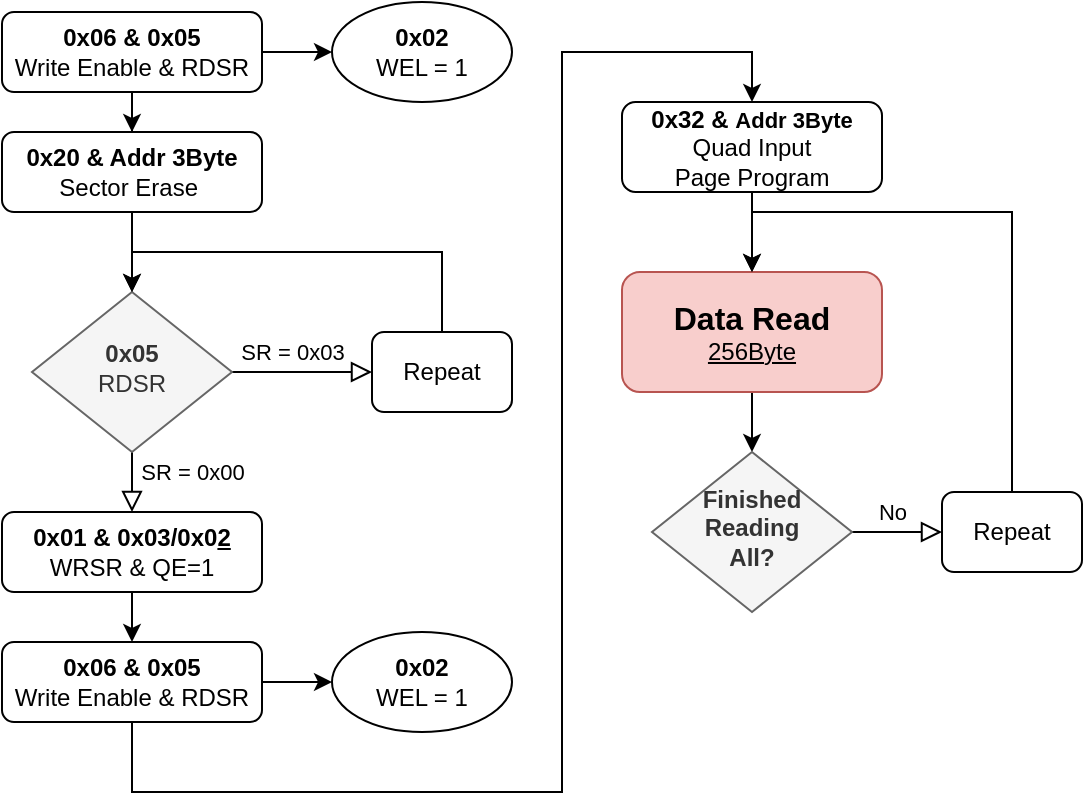 <mxfile version="15.7.4" type="github"><diagram id="C5RBs43oDa-KdzZeNtuy" name="Page-1"><mxGraphModel dx="1038" dy="588" grid="1" gridSize="10" guides="1" tooltips="1" connect="1" arrows="1" fold="1" page="1" pageScale="1" pageWidth="827" pageHeight="1169" math="0" shadow="0"><root><mxCell id="WIyWlLk6GJQsqaUBKTNV-0"/><mxCell id="WIyWlLk6GJQsqaUBKTNV-1" parent="WIyWlLk6GJQsqaUBKTNV-0"/><mxCell id="R-zWGBTZfVwNPA_6gyD4-6" value="" style="edgeStyle=orthogonalEdgeStyle;rounded=0;orthogonalLoop=1;jettySize=auto;html=1;fontSize=12;" parent="WIyWlLk6GJQsqaUBKTNV-1" source="R-zWGBTZfVwNPA_6gyD4-1" target="R-zWGBTZfVwNPA_6gyD4-5" edge="1"><mxGeometry relative="1" as="geometry"/></mxCell><mxCell id="R-zWGBTZfVwNPA_6gyD4-14" value="" style="edgeStyle=orthogonalEdgeStyle;rounded=0;orthogonalLoop=1;jettySize=auto;html=1;fontSize=12;" parent="WIyWlLk6GJQsqaUBKTNV-1" source="R-zWGBTZfVwNPA_6gyD4-1" target="R-zWGBTZfVwNPA_6gyD4-13" edge="1"><mxGeometry relative="1" as="geometry"/></mxCell><mxCell id="R-zWGBTZfVwNPA_6gyD4-1" value="&lt;b&gt;0x06 &amp;amp; 0x05&lt;br&gt;&lt;/b&gt;Write Enable &amp;amp; RDSR" style="rounded=1;whiteSpace=wrap;html=1;fontSize=12;glass=0;strokeWidth=1;shadow=0;" parent="WIyWlLk6GJQsqaUBKTNV-1" vertex="1"><mxGeometry x="190" y="90" width="130" height="40" as="geometry"/></mxCell><mxCell id="R-zWGBTZfVwNPA_6gyD4-5" value="&lt;b&gt;0x02&lt;/b&gt;&lt;br&gt;WEL = 1" style="ellipse;whiteSpace=wrap;html=1;rounded=1;shadow=0;strokeWidth=1;glass=0;" parent="WIyWlLk6GJQsqaUBKTNV-1" vertex="1"><mxGeometry x="355" y="85" width="90" height="50" as="geometry"/></mxCell><mxCell id="R-zWGBTZfVwNPA_6gyD4-13" value="&lt;b&gt;0x20&amp;nbsp;&lt;/b&gt;&lt;b&gt;&amp;amp; Addr 3Byte&lt;/b&gt;&lt;br&gt;Sector Erase&amp;nbsp;" style="whiteSpace=wrap;html=1;rounded=1;shadow=0;strokeWidth=1;glass=0;" parent="WIyWlLk6GJQsqaUBKTNV-1" vertex="1"><mxGeometry x="190" y="150" width="130" height="40" as="geometry"/></mxCell><mxCell id="t_iCc2SrbTNAFNuz0VWI-24" style="edgeStyle=orthogonalEdgeStyle;rounded=0;orthogonalLoop=1;jettySize=auto;html=1;fontSize=11;" edge="1" parent="WIyWlLk6GJQsqaUBKTNV-1" source="R-zWGBTZfVwNPA_6gyD4-32"><mxGeometry relative="1" as="geometry"><mxPoint x="565" y="310" as="targetPoint"/></mxGeometry></mxCell><mxCell id="R-zWGBTZfVwNPA_6gyD4-32" value="&lt;b style=&quot;font-size: 16px&quot;&gt;Data Read&lt;br&gt;&lt;/b&gt;&lt;u&gt;256Byte&lt;/u&gt;" style="whiteSpace=wrap;html=1;rounded=1;shadow=0;strokeWidth=1;glass=0;fillColor=#f8cecc;strokeColor=#b85450;" parent="WIyWlLk6GJQsqaUBKTNV-1" vertex="1"><mxGeometry x="500" y="220" width="130" height="60" as="geometry"/></mxCell><mxCell id="t_iCc2SrbTNAFNuz0VWI-2" value="SR = 0x00" style="rounded=0;html=1;jettySize=auto;orthogonalLoop=1;fontSize=11;endArrow=block;endFill=0;endSize=8;strokeWidth=1;shadow=0;labelBackgroundColor=none;edgeStyle=orthogonalEdgeStyle;entryX=0.5;entryY=0;entryDx=0;entryDy=0;" edge="1" parent="WIyWlLk6GJQsqaUBKTNV-1" source="t_iCc2SrbTNAFNuz0VWI-4" target="t_iCc2SrbTNAFNuz0VWI-13"><mxGeometry x="0.2" y="30" relative="1" as="geometry"><mxPoint as="offset"/><mxPoint x="255" y="340" as="targetPoint"/></mxGeometry></mxCell><mxCell id="t_iCc2SrbTNAFNuz0VWI-3" value="SR = 0x03" style="edgeStyle=orthogonalEdgeStyle;rounded=0;html=1;jettySize=auto;orthogonalLoop=1;fontSize=11;endArrow=block;endFill=0;endSize=8;strokeWidth=1;shadow=0;labelBackgroundColor=none;" edge="1" parent="WIyWlLk6GJQsqaUBKTNV-1" source="t_iCc2SrbTNAFNuz0VWI-4" target="t_iCc2SrbTNAFNuz0VWI-6"><mxGeometry x="-0.143" y="10" relative="1" as="geometry"><mxPoint as="offset"/></mxGeometry></mxCell><mxCell id="t_iCc2SrbTNAFNuz0VWI-4" value="&lt;b&gt;0x05&lt;/b&gt;&lt;br&gt;RDSR" style="rhombus;whiteSpace=wrap;html=1;shadow=0;fontFamily=Helvetica;fontSize=12;align=center;strokeWidth=1;spacing=6;spacingTop=-4;fillColor=#f5f5f5;fontColor=#333333;strokeColor=#666666;" vertex="1" parent="WIyWlLk6GJQsqaUBKTNV-1"><mxGeometry x="205" y="230" width="100" height="80" as="geometry"/></mxCell><mxCell id="t_iCc2SrbTNAFNuz0VWI-5" style="edgeStyle=orthogonalEdgeStyle;rounded=0;orthogonalLoop=1;jettySize=auto;html=1;entryX=0.5;entryY=0;entryDx=0;entryDy=0;fontSize=12;exitX=0.5;exitY=0;exitDx=0;exitDy=0;" edge="1" parent="WIyWlLk6GJQsqaUBKTNV-1" source="t_iCc2SrbTNAFNuz0VWI-6" target="t_iCc2SrbTNAFNuz0VWI-4"><mxGeometry relative="1" as="geometry"><Array as="points"><mxPoint x="410" y="210"/><mxPoint x="255" y="210"/></Array></mxGeometry></mxCell><mxCell id="t_iCc2SrbTNAFNuz0VWI-6" value="Repeat" style="rounded=1;whiteSpace=wrap;html=1;fontSize=12;glass=0;strokeWidth=1;shadow=0;" vertex="1" parent="WIyWlLk6GJQsqaUBKTNV-1"><mxGeometry x="375" y="250" width="70" height="40" as="geometry"/></mxCell><mxCell id="t_iCc2SrbTNAFNuz0VWI-7" value="" style="edgeStyle=orthogonalEdgeStyle;rounded=0;orthogonalLoop=1;jettySize=auto;html=1;fontSize=12;exitX=0.5;exitY=1;exitDx=0;exitDy=0;" edge="1" parent="WIyWlLk6GJQsqaUBKTNV-1" target="t_iCc2SrbTNAFNuz0VWI-4" source="R-zWGBTZfVwNPA_6gyD4-13"><mxGeometry relative="1" as="geometry"><mxPoint x="255" y="210" as="sourcePoint"/></mxGeometry></mxCell><mxCell id="t_iCc2SrbTNAFNuz0VWI-12" value="" style="edgeStyle=orthogonalEdgeStyle;rounded=0;orthogonalLoop=1;jettySize=auto;html=1;fontSize=12;entryX=0.5;entryY=0;entryDx=0;entryDy=0;" edge="1" parent="WIyWlLk6GJQsqaUBKTNV-1" source="t_iCc2SrbTNAFNuz0VWI-13" target="t_iCc2SrbTNAFNuz0VWI-15"><mxGeometry relative="1" as="geometry"><mxPoint x="255" y="420" as="targetPoint"/></mxGeometry></mxCell><mxCell id="t_iCc2SrbTNAFNuz0VWI-13" value="&lt;b&gt;0x01 &amp;amp; 0x03/0x0&lt;u&gt;2&lt;/u&gt;&lt;br&gt;&lt;/b&gt;WRSR &amp;amp; QE=1" style="whiteSpace=wrap;html=1;rounded=1;shadow=0;strokeWidth=1;glass=0;" vertex="1" parent="WIyWlLk6GJQsqaUBKTNV-1"><mxGeometry x="190" y="340" width="130" height="40" as="geometry"/></mxCell><mxCell id="t_iCc2SrbTNAFNuz0VWI-14" value="" style="edgeStyle=orthogonalEdgeStyle;rounded=0;orthogonalLoop=1;jettySize=auto;html=1;fontSize=12;" edge="1" source="t_iCc2SrbTNAFNuz0VWI-15" target="t_iCc2SrbTNAFNuz0VWI-16" parent="WIyWlLk6GJQsqaUBKTNV-1"><mxGeometry relative="1" as="geometry"/></mxCell><mxCell id="t_iCc2SrbTNAFNuz0VWI-19" value="" style="edgeStyle=orthogonalEdgeStyle;rounded=0;orthogonalLoop=1;jettySize=auto;html=1;entryX=0.5;entryY=0;entryDx=0;entryDy=0;exitX=0.5;exitY=1;exitDx=0;exitDy=0;" edge="1" parent="WIyWlLk6GJQsqaUBKTNV-1" source="t_iCc2SrbTNAFNuz0VWI-15" target="t_iCc2SrbTNAFNuz0VWI-18"><mxGeometry relative="1" as="geometry"><Array as="points"><mxPoint x="255" y="480"/><mxPoint x="470" y="480"/><mxPoint x="470" y="110"/><mxPoint x="565" y="110"/></Array></mxGeometry></mxCell><mxCell id="t_iCc2SrbTNAFNuz0VWI-15" value="&lt;b&gt;0x06 &amp;amp; 0x05&lt;br&gt;&lt;/b&gt;Write Enable &amp;amp; RDSR" style="rounded=1;whiteSpace=wrap;html=1;fontSize=12;glass=0;strokeWidth=1;shadow=0;" vertex="1" parent="WIyWlLk6GJQsqaUBKTNV-1"><mxGeometry x="190" y="405" width="130" height="40" as="geometry"/></mxCell><mxCell id="t_iCc2SrbTNAFNuz0VWI-16" value="&lt;b&gt;0x02&lt;/b&gt;&lt;br&gt;WEL = 1" style="ellipse;whiteSpace=wrap;html=1;rounded=1;shadow=0;strokeWidth=1;glass=0;" vertex="1" parent="WIyWlLk6GJQsqaUBKTNV-1"><mxGeometry x="355" y="400" width="90" height="50" as="geometry"/></mxCell><mxCell id="t_iCc2SrbTNAFNuz0VWI-23" value="" style="edgeStyle=orthogonalEdgeStyle;rounded=0;orthogonalLoop=1;jettySize=auto;html=1;fontSize=11;" edge="1" parent="WIyWlLk6GJQsqaUBKTNV-1" source="t_iCc2SrbTNAFNuz0VWI-18" target="R-zWGBTZfVwNPA_6gyD4-32"><mxGeometry relative="1" as="geometry"/></mxCell><mxCell id="t_iCc2SrbTNAFNuz0VWI-18" value="&lt;b&gt;0x32 &amp;amp; &lt;font style=&quot;font-size: 11px&quot;&gt;Addr 3Byte&lt;/font&gt;&lt;/b&gt;&lt;br&gt;Quad Input&lt;br&gt;Page Program" style="rounded=1;whiteSpace=wrap;html=1;fontSize=12;glass=0;strokeWidth=1;shadow=0;" vertex="1" parent="WIyWlLk6GJQsqaUBKTNV-1"><mxGeometry x="500" y="135" width="130" height="45" as="geometry"/></mxCell><mxCell id="t_iCc2SrbTNAFNuz0VWI-27" value="No" style="edgeStyle=orthogonalEdgeStyle;rounded=0;html=1;jettySize=auto;orthogonalLoop=1;fontSize=11;endArrow=block;endFill=0;endSize=8;strokeWidth=1;shadow=0;labelBackgroundColor=none;" edge="1" source="t_iCc2SrbTNAFNuz0VWI-28" target="t_iCc2SrbTNAFNuz0VWI-30" parent="WIyWlLk6GJQsqaUBKTNV-1"><mxGeometry x="-0.143" y="10" relative="1" as="geometry"><mxPoint as="offset"/></mxGeometry></mxCell><mxCell id="t_iCc2SrbTNAFNuz0VWI-28" value="&lt;b&gt;Finished Reading&lt;br&gt;All?&lt;br&gt;&lt;/b&gt;" style="rhombus;whiteSpace=wrap;html=1;shadow=0;fontFamily=Helvetica;fontSize=12;align=center;strokeWidth=1;spacing=6;spacingTop=-4;fillColor=#f5f5f5;fontColor=#333333;strokeColor=#666666;" vertex="1" parent="WIyWlLk6GJQsqaUBKTNV-1"><mxGeometry x="515" y="310" width="100" height="80" as="geometry"/></mxCell><mxCell id="t_iCc2SrbTNAFNuz0VWI-33" style="edgeStyle=orthogonalEdgeStyle;rounded=0;orthogonalLoop=1;jettySize=auto;html=1;entryX=0.5;entryY=0;entryDx=0;entryDy=0;fontSize=11;exitX=0.5;exitY=0;exitDx=0;exitDy=0;" edge="1" parent="WIyWlLk6GJQsqaUBKTNV-1" source="t_iCc2SrbTNAFNuz0VWI-30" target="R-zWGBTZfVwNPA_6gyD4-32"><mxGeometry relative="1" as="geometry"><Array as="points"><mxPoint x="695" y="190"/><mxPoint x="565" y="190"/></Array></mxGeometry></mxCell><mxCell id="t_iCc2SrbTNAFNuz0VWI-30" value="Repeat" style="rounded=1;whiteSpace=wrap;html=1;fontSize=12;glass=0;strokeWidth=1;shadow=0;" vertex="1" parent="WIyWlLk6GJQsqaUBKTNV-1"><mxGeometry x="660" y="330" width="70" height="40" as="geometry"/></mxCell></root></mxGraphModel></diagram></mxfile>